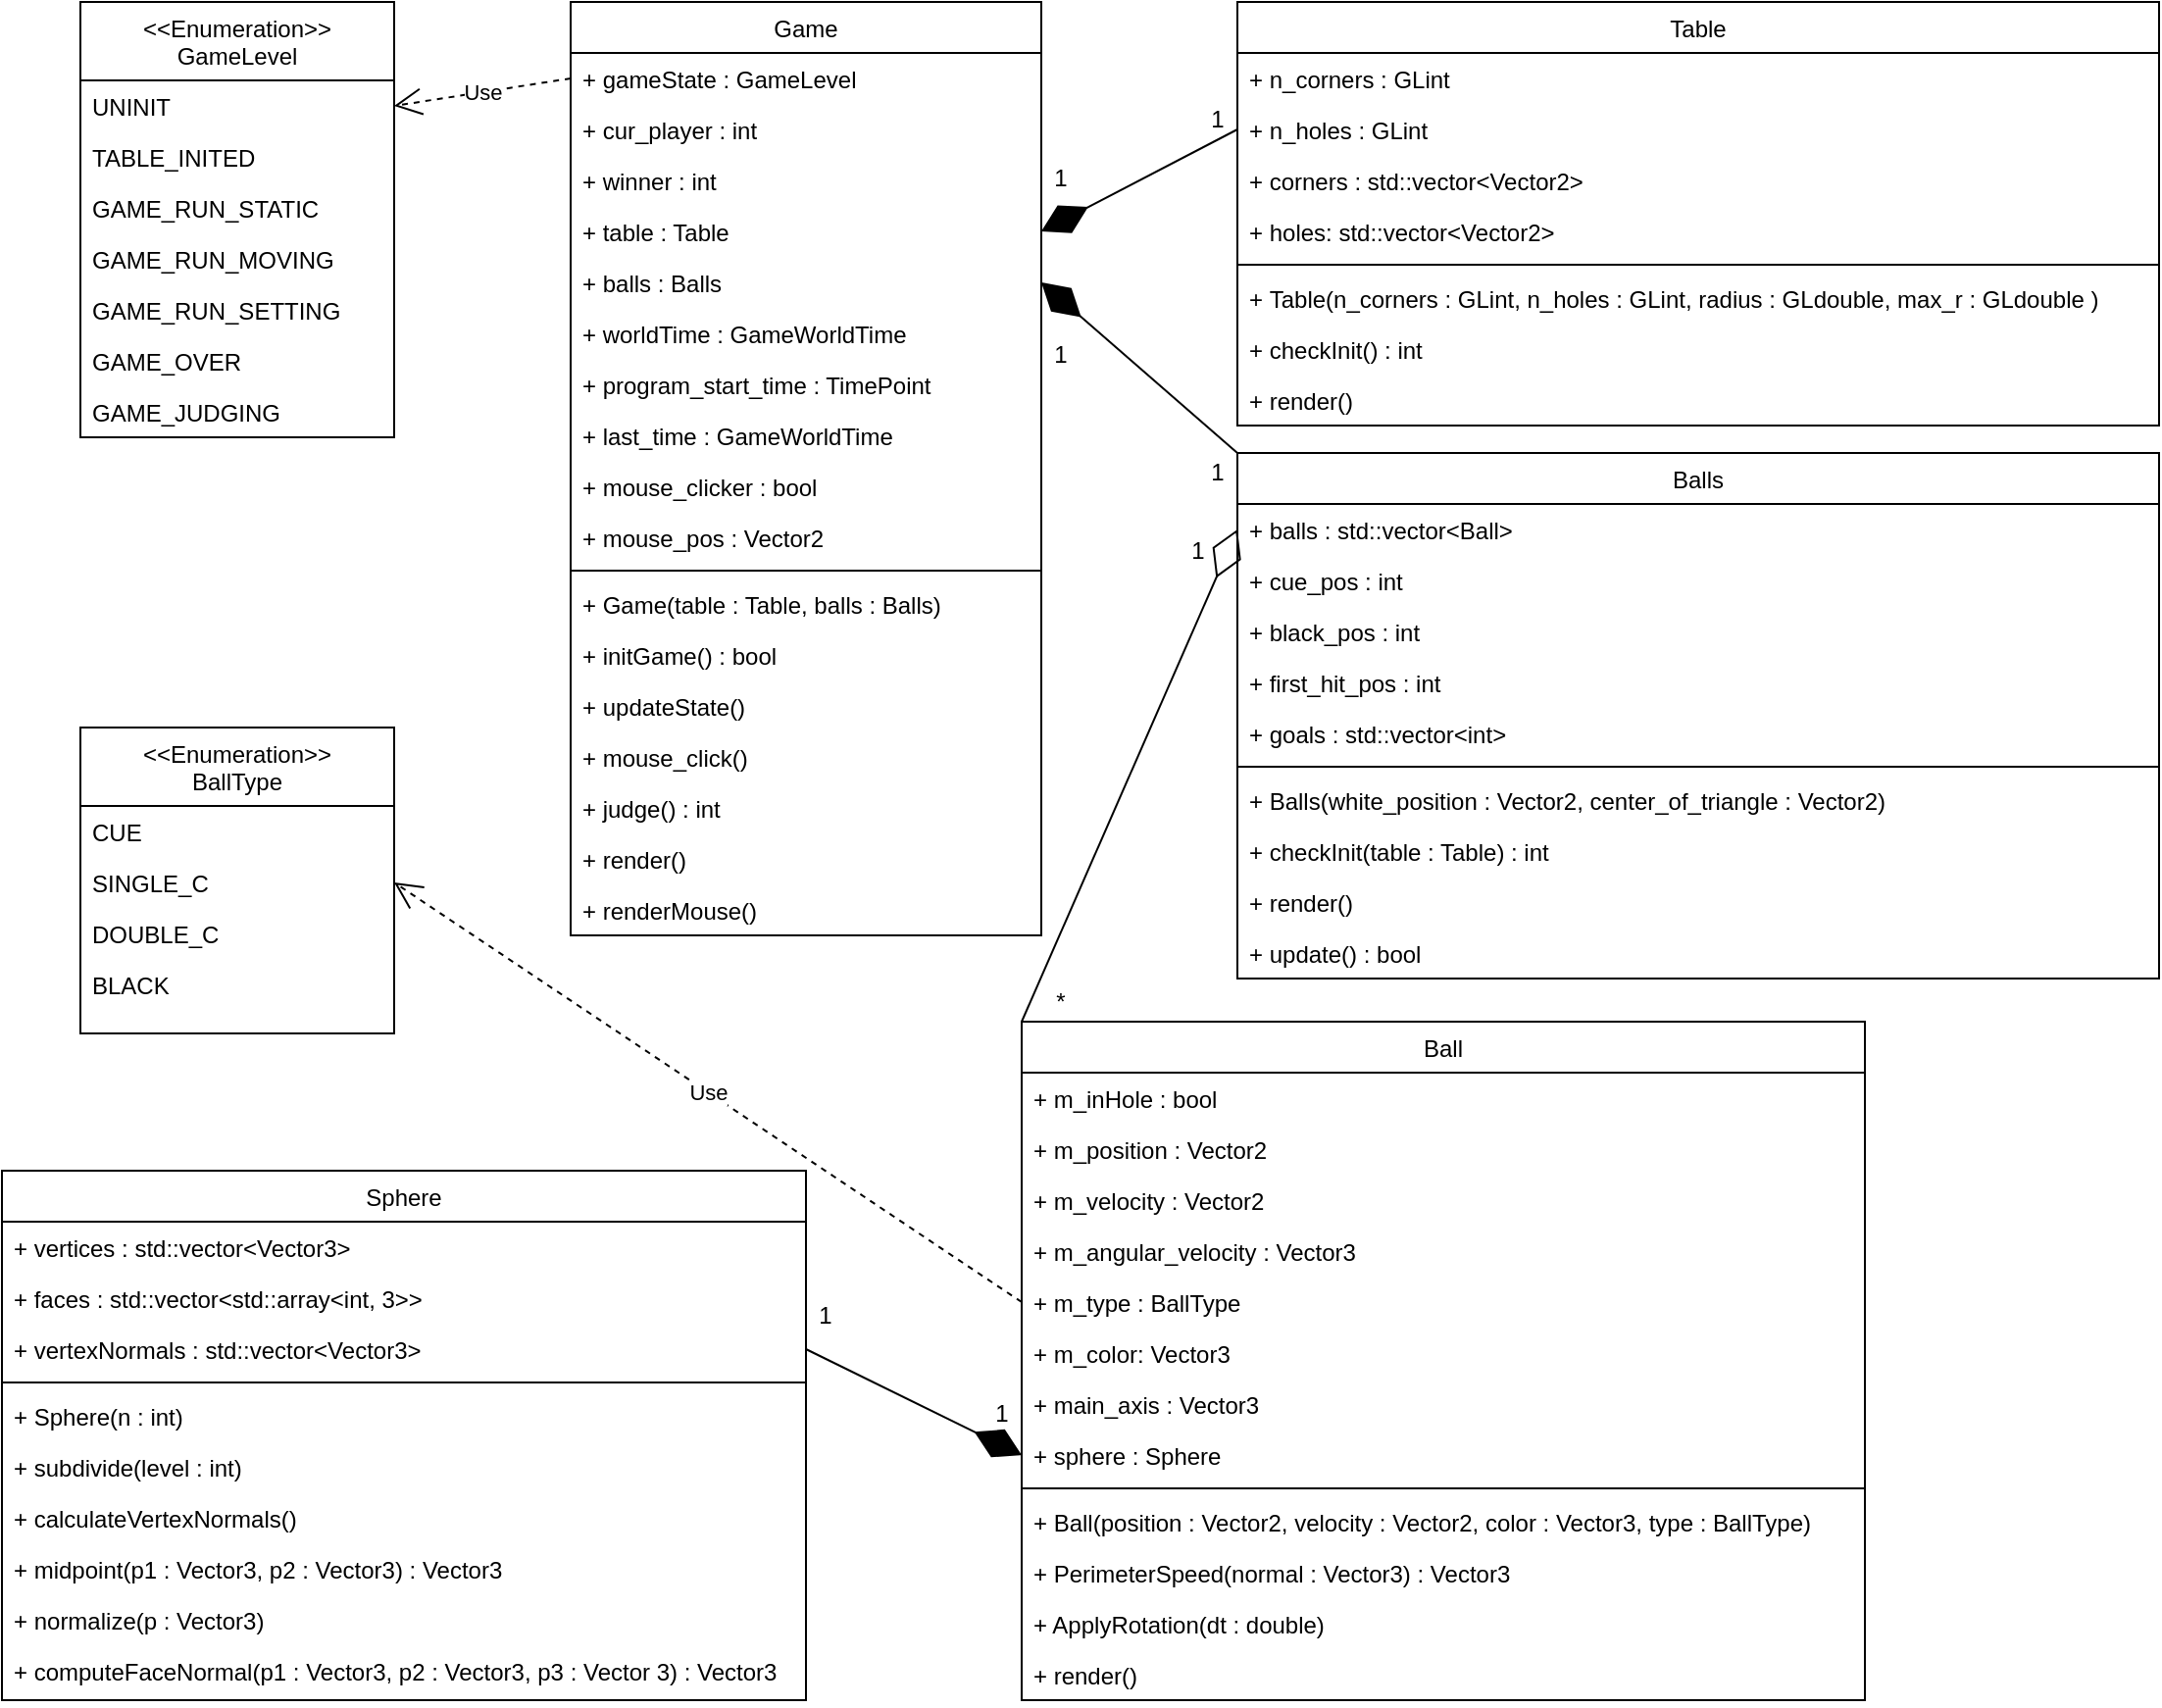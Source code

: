 <mxfile version="24.5.0" type="device">
  <diagram id="C5RBs43oDa-KdzZeNtuy" name="Page-1">
    <mxGraphModel dx="2201" dy="1014" grid="1" gridSize="10" guides="1" tooltips="1" connect="1" arrows="1" fold="1" page="1" pageScale="1" pageWidth="827" pageHeight="1169" math="0" shadow="0">
      <root>
        <mxCell id="WIyWlLk6GJQsqaUBKTNV-0" />
        <mxCell id="WIyWlLk6GJQsqaUBKTNV-1" parent="WIyWlLk6GJQsqaUBKTNV-0" />
        <mxCell id="zkfFHV4jXpPFQw0GAbJ--0" value="Game&#xa;" style="swimlane;fontStyle=0;align=center;verticalAlign=top;childLayout=stackLayout;horizontal=1;startSize=26;horizontalStack=0;resizeParent=1;resizeLast=0;collapsible=1;marginBottom=0;rounded=0;shadow=0;strokeWidth=1;" parent="WIyWlLk6GJQsqaUBKTNV-1" vertex="1">
          <mxGeometry x="270" y="120" width="240" height="476" as="geometry">
            <mxRectangle x="230" y="140" width="160" height="26" as="alternateBounds" />
          </mxGeometry>
        </mxCell>
        <mxCell id="zkfFHV4jXpPFQw0GAbJ--1" value="+ gameState : GameLevel" style="text;align=left;verticalAlign=top;spacingLeft=4;spacingRight=4;overflow=hidden;rotatable=0;points=[[0,0.5],[1,0.5]];portConstraint=eastwest;" parent="zkfFHV4jXpPFQw0GAbJ--0" vertex="1">
          <mxGeometry y="26" width="240" height="26" as="geometry" />
        </mxCell>
        <mxCell id="zkfFHV4jXpPFQw0GAbJ--2" value="+ cur_player : int" style="text;align=left;verticalAlign=top;spacingLeft=4;spacingRight=4;overflow=hidden;rotatable=0;points=[[0,0.5],[1,0.5]];portConstraint=eastwest;rounded=0;shadow=0;html=0;" parent="zkfFHV4jXpPFQw0GAbJ--0" vertex="1">
          <mxGeometry y="52" width="240" height="26" as="geometry" />
        </mxCell>
        <mxCell id="zkfFHV4jXpPFQw0GAbJ--3" value="+ winner : int" style="text;align=left;verticalAlign=top;spacingLeft=4;spacingRight=4;overflow=hidden;rotatable=0;points=[[0,0.5],[1,0.5]];portConstraint=eastwest;rounded=0;shadow=0;html=0;" parent="zkfFHV4jXpPFQw0GAbJ--0" vertex="1">
          <mxGeometry y="78" width="240" height="26" as="geometry" />
        </mxCell>
        <mxCell id="y6SRsqsE3hqU43LzUjNm-7" value="+ table : Table" style="text;align=left;verticalAlign=top;spacingLeft=4;spacingRight=4;overflow=hidden;rotatable=0;points=[[0,0.5],[1,0.5]];portConstraint=eastwest;rounded=0;shadow=0;html=0;" vertex="1" parent="zkfFHV4jXpPFQw0GAbJ--0">
          <mxGeometry y="104" width="240" height="26" as="geometry" />
        </mxCell>
        <mxCell id="y6SRsqsE3hqU43LzUjNm-8" value="+ balls : Balls" style="text;align=left;verticalAlign=top;spacingLeft=4;spacingRight=4;overflow=hidden;rotatable=0;points=[[0,0.5],[1,0.5]];portConstraint=eastwest;rounded=0;shadow=0;html=0;" vertex="1" parent="zkfFHV4jXpPFQw0GAbJ--0">
          <mxGeometry y="130" width="240" height="26" as="geometry" />
        </mxCell>
        <mxCell id="y6SRsqsE3hqU43LzUjNm-9" value="+ worldTime : GameWorldTime" style="text;align=left;verticalAlign=top;spacingLeft=4;spacingRight=4;overflow=hidden;rotatable=0;points=[[0,0.5],[1,0.5]];portConstraint=eastwest;rounded=0;shadow=0;html=0;" vertex="1" parent="zkfFHV4jXpPFQw0GAbJ--0">
          <mxGeometry y="156" width="240" height="26" as="geometry" />
        </mxCell>
        <mxCell id="y6SRsqsE3hqU43LzUjNm-10" value="+ program_start_time : TimePoint" style="text;align=left;verticalAlign=top;spacingLeft=4;spacingRight=4;overflow=hidden;rotatable=0;points=[[0,0.5],[1,0.5]];portConstraint=eastwest;rounded=0;shadow=0;html=0;" vertex="1" parent="zkfFHV4jXpPFQw0GAbJ--0">
          <mxGeometry y="182" width="240" height="26" as="geometry" />
        </mxCell>
        <mxCell id="y6SRsqsE3hqU43LzUjNm-11" value="+ last_time : GameWorldTime" style="text;align=left;verticalAlign=top;spacingLeft=4;spacingRight=4;overflow=hidden;rotatable=0;points=[[0,0.5],[1,0.5]];portConstraint=eastwest;rounded=0;shadow=0;html=0;" vertex="1" parent="zkfFHV4jXpPFQw0GAbJ--0">
          <mxGeometry y="208" width="240" height="26" as="geometry" />
        </mxCell>
        <mxCell id="y6SRsqsE3hqU43LzUjNm-17" value="+ mouse_clicker : bool" style="text;align=left;verticalAlign=top;spacingLeft=4;spacingRight=4;overflow=hidden;rotatable=0;points=[[0,0.5],[1,0.5]];portConstraint=eastwest;rounded=0;shadow=0;html=0;" vertex="1" parent="zkfFHV4jXpPFQw0GAbJ--0">
          <mxGeometry y="234" width="240" height="26" as="geometry" />
        </mxCell>
        <mxCell id="y6SRsqsE3hqU43LzUjNm-18" value="+ mouse_pos : Vector2" style="text;align=left;verticalAlign=top;spacingLeft=4;spacingRight=4;overflow=hidden;rotatable=0;points=[[0,0.5],[1,0.5]];portConstraint=eastwest;rounded=0;shadow=0;html=0;" vertex="1" parent="zkfFHV4jXpPFQw0GAbJ--0">
          <mxGeometry y="260" width="240" height="26" as="geometry" />
        </mxCell>
        <mxCell id="zkfFHV4jXpPFQw0GAbJ--4" value="" style="line;html=1;strokeWidth=1;align=left;verticalAlign=middle;spacingTop=-1;spacingLeft=3;spacingRight=3;rotatable=0;labelPosition=right;points=[];portConstraint=eastwest;" parent="zkfFHV4jXpPFQw0GAbJ--0" vertex="1">
          <mxGeometry y="286" width="240" height="8" as="geometry" />
        </mxCell>
        <mxCell id="zkfFHV4jXpPFQw0GAbJ--5" value="+ Game(table : Table, balls : Balls)" style="text;align=left;verticalAlign=top;spacingLeft=4;spacingRight=4;overflow=hidden;rotatable=0;points=[[0,0.5],[1,0.5]];portConstraint=eastwest;" parent="zkfFHV4jXpPFQw0GAbJ--0" vertex="1">
          <mxGeometry y="294" width="240" height="26" as="geometry" />
        </mxCell>
        <mxCell id="y6SRsqsE3hqU43LzUjNm-25" value="+ initGame() : bool" style="text;align=left;verticalAlign=top;spacingLeft=4;spacingRight=4;overflow=hidden;rotatable=0;points=[[0,0.5],[1,0.5]];portConstraint=eastwest;" vertex="1" parent="zkfFHV4jXpPFQw0GAbJ--0">
          <mxGeometry y="320" width="240" height="26" as="geometry" />
        </mxCell>
        <mxCell id="y6SRsqsE3hqU43LzUjNm-23" value="+ updateState()" style="text;align=left;verticalAlign=top;spacingLeft=4;spacingRight=4;overflow=hidden;rotatable=0;points=[[0,0.5],[1,0.5]];portConstraint=eastwest;" vertex="1" parent="zkfFHV4jXpPFQw0GAbJ--0">
          <mxGeometry y="346" width="240" height="26" as="geometry" />
        </mxCell>
        <mxCell id="y6SRsqsE3hqU43LzUjNm-24" value="+ mouse_click()" style="text;align=left;verticalAlign=top;spacingLeft=4;spacingRight=4;overflow=hidden;rotatable=0;points=[[0,0.5],[1,0.5]];portConstraint=eastwest;" vertex="1" parent="zkfFHV4jXpPFQw0GAbJ--0">
          <mxGeometry y="372" width="240" height="26" as="geometry" />
        </mxCell>
        <mxCell id="y6SRsqsE3hqU43LzUjNm-28" value="+ judge() : int" style="text;align=left;verticalAlign=top;spacingLeft=4;spacingRight=4;overflow=hidden;rotatable=0;points=[[0,0.5],[1,0.5]];portConstraint=eastwest;" vertex="1" parent="zkfFHV4jXpPFQw0GAbJ--0">
          <mxGeometry y="398" width="240" height="26" as="geometry" />
        </mxCell>
        <mxCell id="y6SRsqsE3hqU43LzUjNm-27" value="+ render()" style="text;align=left;verticalAlign=top;spacingLeft=4;spacingRight=4;overflow=hidden;rotatable=0;points=[[0,0.5],[1,0.5]];portConstraint=eastwest;" vertex="1" parent="zkfFHV4jXpPFQw0GAbJ--0">
          <mxGeometry y="424" width="240" height="26" as="geometry" />
        </mxCell>
        <mxCell id="y6SRsqsE3hqU43LzUjNm-26" value="+ renderMouse()" style="text;align=left;verticalAlign=top;spacingLeft=4;spacingRight=4;overflow=hidden;rotatable=0;points=[[0,0.5],[1,0.5]];portConstraint=eastwest;" vertex="1" parent="zkfFHV4jXpPFQw0GAbJ--0">
          <mxGeometry y="450" width="240" height="26" as="geometry" />
        </mxCell>
        <mxCell id="zkfFHV4jXpPFQw0GAbJ--17" value="Table" style="swimlane;fontStyle=0;align=center;verticalAlign=top;childLayout=stackLayout;horizontal=1;startSize=26;horizontalStack=0;resizeParent=1;resizeLast=0;collapsible=1;marginBottom=0;rounded=0;shadow=0;strokeWidth=1;" parent="WIyWlLk6GJQsqaUBKTNV-1" vertex="1">
          <mxGeometry x="610" y="120" width="470" height="216" as="geometry">
            <mxRectangle x="550" y="140" width="160" height="26" as="alternateBounds" />
          </mxGeometry>
        </mxCell>
        <mxCell id="zkfFHV4jXpPFQw0GAbJ--18" value="+ n_corners : GLint" style="text;align=left;verticalAlign=top;spacingLeft=4;spacingRight=4;overflow=hidden;rotatable=0;points=[[0,0.5],[1,0.5]];portConstraint=eastwest;" parent="zkfFHV4jXpPFQw0GAbJ--17" vertex="1">
          <mxGeometry y="26" width="470" height="26" as="geometry" />
        </mxCell>
        <mxCell id="zkfFHV4jXpPFQw0GAbJ--19" value="+ n_holes : GLint" style="text;align=left;verticalAlign=top;spacingLeft=4;spacingRight=4;overflow=hidden;rotatable=0;points=[[0,0.5],[1,0.5]];portConstraint=eastwest;rounded=0;shadow=0;html=0;" parent="zkfFHV4jXpPFQw0GAbJ--17" vertex="1">
          <mxGeometry y="52" width="470" height="26" as="geometry" />
        </mxCell>
        <mxCell id="zkfFHV4jXpPFQw0GAbJ--20" value="+ corners : std::vector&lt;Vector2&gt;" style="text;align=left;verticalAlign=top;spacingLeft=4;spacingRight=4;overflow=hidden;rotatable=0;points=[[0,0.5],[1,0.5]];portConstraint=eastwest;rounded=0;shadow=0;html=0;" parent="zkfFHV4jXpPFQw0GAbJ--17" vertex="1">
          <mxGeometry y="78" width="470" height="26" as="geometry" />
        </mxCell>
        <mxCell id="zkfFHV4jXpPFQw0GAbJ--21" value="+ holes: std::vector&lt;Vector2&gt;" style="text;align=left;verticalAlign=top;spacingLeft=4;spacingRight=4;overflow=hidden;rotatable=0;points=[[0,0.5],[1,0.5]];portConstraint=eastwest;rounded=0;shadow=0;html=0;" parent="zkfFHV4jXpPFQw0GAbJ--17" vertex="1">
          <mxGeometry y="104" width="470" height="26" as="geometry" />
        </mxCell>
        <mxCell id="zkfFHV4jXpPFQw0GAbJ--23" value="" style="line;html=1;strokeWidth=1;align=left;verticalAlign=middle;spacingTop=-1;spacingLeft=3;spacingRight=3;rotatable=0;labelPosition=right;points=[];portConstraint=eastwest;" parent="zkfFHV4jXpPFQw0GAbJ--17" vertex="1">
          <mxGeometry y="130" width="470" height="8" as="geometry" />
        </mxCell>
        <mxCell id="zkfFHV4jXpPFQw0GAbJ--24" value="+ Table(n_corners : GLint, n_holes : GLint, radius : GLdouble, max_r : GLdouble )" style="text;align=left;verticalAlign=top;spacingLeft=4;spacingRight=4;overflow=hidden;rotatable=0;points=[[0,0.5],[1,0.5]];portConstraint=eastwest;" parent="zkfFHV4jXpPFQw0GAbJ--17" vertex="1">
          <mxGeometry y="138" width="470" height="26" as="geometry" />
        </mxCell>
        <mxCell id="zkfFHV4jXpPFQw0GAbJ--25" value="+ checkInit() : int" style="text;align=left;verticalAlign=top;spacingLeft=4;spacingRight=4;overflow=hidden;rotatable=0;points=[[0,0.5],[1,0.5]];portConstraint=eastwest;" parent="zkfFHV4jXpPFQw0GAbJ--17" vertex="1">
          <mxGeometry y="164" width="470" height="26" as="geometry" />
        </mxCell>
        <mxCell id="y6SRsqsE3hqU43LzUjNm-38" value="+ render()" style="text;align=left;verticalAlign=top;spacingLeft=4;spacingRight=4;overflow=hidden;rotatable=0;points=[[0,0.5],[1,0.5]];portConstraint=eastwest;" vertex="1" parent="zkfFHV4jXpPFQw0GAbJ--17">
          <mxGeometry y="190" width="470" height="26" as="geometry" />
        </mxCell>
        <mxCell id="y6SRsqsE3hqU43LzUjNm-30" value="" style="endArrow=diamondThin;endFill=1;endSize=24;html=1;rounded=0;entryX=1;entryY=0.5;entryDx=0;entryDy=0;exitX=0;exitY=0.5;exitDx=0;exitDy=0;" edge="1" parent="WIyWlLk6GJQsqaUBKTNV-1" source="zkfFHV4jXpPFQw0GAbJ--19" target="y6SRsqsE3hqU43LzUjNm-7">
          <mxGeometry width="160" relative="1" as="geometry">
            <mxPoint x="440" y="390" as="sourcePoint" />
            <mxPoint x="600" y="390" as="targetPoint" />
          </mxGeometry>
        </mxCell>
        <mxCell id="y6SRsqsE3hqU43LzUjNm-31" value="1" style="text;strokeColor=none;align=center;fillColor=none;html=1;verticalAlign=middle;whiteSpace=wrap;rounded=0;" vertex="1" parent="WIyWlLk6GJQsqaUBKTNV-1">
          <mxGeometry x="510" y="200" width="20" height="20" as="geometry" />
        </mxCell>
        <mxCell id="y6SRsqsE3hqU43LzUjNm-34" value="1" style="text;strokeColor=none;align=center;fillColor=none;html=1;verticalAlign=middle;whiteSpace=wrap;rounded=0;" vertex="1" parent="WIyWlLk6GJQsqaUBKTNV-1">
          <mxGeometry x="590" y="350" width="20" height="20" as="geometry" />
        </mxCell>
        <mxCell id="y6SRsqsE3hqU43LzUjNm-39" value="Balls" style="swimlane;fontStyle=0;align=center;verticalAlign=top;childLayout=stackLayout;horizontal=1;startSize=26;horizontalStack=0;resizeParent=1;resizeLast=0;collapsible=1;marginBottom=0;rounded=0;shadow=0;strokeWidth=1;" vertex="1" parent="WIyWlLk6GJQsqaUBKTNV-1">
          <mxGeometry x="610" y="350" width="470" height="268" as="geometry">
            <mxRectangle x="550" y="140" width="160" height="26" as="alternateBounds" />
          </mxGeometry>
        </mxCell>
        <mxCell id="y6SRsqsE3hqU43LzUjNm-40" value="+ balls : std::vector&lt;Ball&gt;" style="text;align=left;verticalAlign=top;spacingLeft=4;spacingRight=4;overflow=hidden;rotatable=0;points=[[0,0.5],[1,0.5]];portConstraint=eastwest;" vertex="1" parent="y6SRsqsE3hqU43LzUjNm-39">
          <mxGeometry y="26" width="470" height="26" as="geometry" />
        </mxCell>
        <mxCell id="y6SRsqsE3hqU43LzUjNm-41" value="+ cue_pos : int" style="text;align=left;verticalAlign=top;spacingLeft=4;spacingRight=4;overflow=hidden;rotatable=0;points=[[0,0.5],[1,0.5]];portConstraint=eastwest;rounded=0;shadow=0;html=0;" vertex="1" parent="y6SRsqsE3hqU43LzUjNm-39">
          <mxGeometry y="52" width="470" height="26" as="geometry" />
        </mxCell>
        <mxCell id="y6SRsqsE3hqU43LzUjNm-42" value="+ black_pos : int" style="text;align=left;verticalAlign=top;spacingLeft=4;spacingRight=4;overflow=hidden;rotatable=0;points=[[0,0.5],[1,0.5]];portConstraint=eastwest;rounded=0;shadow=0;html=0;" vertex="1" parent="y6SRsqsE3hqU43LzUjNm-39">
          <mxGeometry y="78" width="470" height="26" as="geometry" />
        </mxCell>
        <mxCell id="y6SRsqsE3hqU43LzUjNm-43" value="+ first_hit_pos : int" style="text;align=left;verticalAlign=top;spacingLeft=4;spacingRight=4;overflow=hidden;rotatable=0;points=[[0,0.5],[1,0.5]];portConstraint=eastwest;rounded=0;shadow=0;html=0;" vertex="1" parent="y6SRsqsE3hqU43LzUjNm-39">
          <mxGeometry y="104" width="470" height="26" as="geometry" />
        </mxCell>
        <mxCell id="y6SRsqsE3hqU43LzUjNm-48" value="+ goals : std::vector&lt;int&gt;" style="text;align=left;verticalAlign=top;spacingLeft=4;spacingRight=4;overflow=hidden;rotatable=0;points=[[0,0.5],[1,0.5]];portConstraint=eastwest;rounded=0;shadow=0;html=0;" vertex="1" parent="y6SRsqsE3hqU43LzUjNm-39">
          <mxGeometry y="130" width="470" height="26" as="geometry" />
        </mxCell>
        <mxCell id="y6SRsqsE3hqU43LzUjNm-44" value="" style="line;html=1;strokeWidth=1;align=left;verticalAlign=middle;spacingTop=-1;spacingLeft=3;spacingRight=3;rotatable=0;labelPosition=right;points=[];portConstraint=eastwest;" vertex="1" parent="y6SRsqsE3hqU43LzUjNm-39">
          <mxGeometry y="156" width="470" height="8" as="geometry" />
        </mxCell>
        <mxCell id="y6SRsqsE3hqU43LzUjNm-45" value="+ Balls(white_position : Vector2, center_of_triangle : Vector2)" style="text;align=left;verticalAlign=top;spacingLeft=4;spacingRight=4;overflow=hidden;rotatable=0;points=[[0,0.5],[1,0.5]];portConstraint=eastwest;" vertex="1" parent="y6SRsqsE3hqU43LzUjNm-39">
          <mxGeometry y="164" width="470" height="26" as="geometry" />
        </mxCell>
        <mxCell id="y6SRsqsE3hqU43LzUjNm-46" value="+ checkInit(table : Table) : int" style="text;align=left;verticalAlign=top;spacingLeft=4;spacingRight=4;overflow=hidden;rotatable=0;points=[[0,0.5],[1,0.5]];portConstraint=eastwest;" vertex="1" parent="y6SRsqsE3hqU43LzUjNm-39">
          <mxGeometry y="190" width="470" height="26" as="geometry" />
        </mxCell>
        <mxCell id="y6SRsqsE3hqU43LzUjNm-49" value="+ render()" style="text;align=left;verticalAlign=top;spacingLeft=4;spacingRight=4;overflow=hidden;rotatable=0;points=[[0,0.5],[1,0.5]];portConstraint=eastwest;" vertex="1" parent="y6SRsqsE3hqU43LzUjNm-39">
          <mxGeometry y="216" width="470" height="26" as="geometry" />
        </mxCell>
        <mxCell id="y6SRsqsE3hqU43LzUjNm-47" value="+ update() : bool" style="text;align=left;verticalAlign=top;spacingLeft=4;spacingRight=4;overflow=hidden;rotatable=0;points=[[0,0.5],[1,0.5]];portConstraint=eastwest;" vertex="1" parent="y6SRsqsE3hqU43LzUjNm-39">
          <mxGeometry y="242" width="470" height="26" as="geometry" />
        </mxCell>
        <mxCell id="y6SRsqsE3hqU43LzUjNm-50" value="" style="endArrow=diamondThin;endFill=1;endSize=24;html=1;rounded=0;entryX=1;entryY=0.5;entryDx=0;entryDy=0;exitX=0;exitY=0;exitDx=0;exitDy=0;" edge="1" parent="WIyWlLk6GJQsqaUBKTNV-1" source="y6SRsqsE3hqU43LzUjNm-39" target="y6SRsqsE3hqU43LzUjNm-8">
          <mxGeometry width="160" relative="1" as="geometry">
            <mxPoint x="600" y="556" as="sourcePoint" />
            <mxPoint x="460" y="540" as="targetPoint" />
          </mxGeometry>
        </mxCell>
        <mxCell id="y6SRsqsE3hqU43LzUjNm-51" value="1" style="text;strokeColor=none;align=center;fillColor=none;html=1;verticalAlign=middle;whiteSpace=wrap;rounded=0;" vertex="1" parent="WIyWlLk6GJQsqaUBKTNV-1">
          <mxGeometry x="510" y="290" width="20" height="20" as="geometry" />
        </mxCell>
        <mxCell id="y6SRsqsE3hqU43LzUjNm-53" value="1" style="text;strokeColor=none;align=center;fillColor=none;html=1;verticalAlign=middle;whiteSpace=wrap;rounded=0;" vertex="1" parent="WIyWlLk6GJQsqaUBKTNV-1">
          <mxGeometry x="590" y="170" width="20" height="20" as="geometry" />
        </mxCell>
        <mxCell id="y6SRsqsE3hqU43LzUjNm-54" value="Ball" style="swimlane;fontStyle=0;align=center;verticalAlign=top;childLayout=stackLayout;horizontal=1;startSize=26;horizontalStack=0;resizeParent=1;resizeLast=0;collapsible=1;marginBottom=0;rounded=0;shadow=0;strokeWidth=1;" vertex="1" parent="WIyWlLk6GJQsqaUBKTNV-1">
          <mxGeometry x="500" y="640" width="430" height="346" as="geometry">
            <mxRectangle x="550" y="140" width="160" height="26" as="alternateBounds" />
          </mxGeometry>
        </mxCell>
        <mxCell id="y6SRsqsE3hqU43LzUjNm-55" value="+ m_inHole : bool" style="text;align=left;verticalAlign=top;spacingLeft=4;spacingRight=4;overflow=hidden;rotatable=0;points=[[0,0.5],[1,0.5]];portConstraint=eastwest;" vertex="1" parent="y6SRsqsE3hqU43LzUjNm-54">
          <mxGeometry y="26" width="430" height="26" as="geometry" />
        </mxCell>
        <mxCell id="y6SRsqsE3hqU43LzUjNm-56" value="+ m_position : Vector2" style="text;align=left;verticalAlign=top;spacingLeft=4;spacingRight=4;overflow=hidden;rotatable=0;points=[[0,0.5],[1,0.5]];portConstraint=eastwest;rounded=0;shadow=0;html=0;" vertex="1" parent="y6SRsqsE3hqU43LzUjNm-54">
          <mxGeometry y="52" width="430" height="26" as="geometry" />
        </mxCell>
        <mxCell id="y6SRsqsE3hqU43LzUjNm-57" value="+ m_velocity : Vector2" style="text;align=left;verticalAlign=top;spacingLeft=4;spacingRight=4;overflow=hidden;rotatable=0;points=[[0,0.5],[1,0.5]];portConstraint=eastwest;rounded=0;shadow=0;html=0;" vertex="1" parent="y6SRsqsE3hqU43LzUjNm-54">
          <mxGeometry y="78" width="430" height="26" as="geometry" />
        </mxCell>
        <mxCell id="y6SRsqsE3hqU43LzUjNm-58" value="+ m_angular_velocity : Vector3" style="text;align=left;verticalAlign=top;spacingLeft=4;spacingRight=4;overflow=hidden;rotatable=0;points=[[0,0.5],[1,0.5]];portConstraint=eastwest;rounded=0;shadow=0;html=0;" vertex="1" parent="y6SRsqsE3hqU43LzUjNm-54">
          <mxGeometry y="104" width="430" height="26" as="geometry" />
        </mxCell>
        <mxCell id="y6SRsqsE3hqU43LzUjNm-59" value="+ m_type : BallType" style="text;align=left;verticalAlign=top;spacingLeft=4;spacingRight=4;overflow=hidden;rotatable=0;points=[[0,0.5],[1,0.5]];portConstraint=eastwest;rounded=0;shadow=0;html=0;" vertex="1" parent="y6SRsqsE3hqU43LzUjNm-54">
          <mxGeometry y="130" width="430" height="26" as="geometry" />
        </mxCell>
        <mxCell id="y6SRsqsE3hqU43LzUjNm-74" value="+ m_color: Vector3" style="text;align=left;verticalAlign=top;spacingLeft=4;spacingRight=4;overflow=hidden;rotatable=0;points=[[0,0.5],[1,0.5]];portConstraint=eastwest;rounded=0;shadow=0;html=0;" vertex="1" parent="y6SRsqsE3hqU43LzUjNm-54">
          <mxGeometry y="156" width="430" height="26" as="geometry" />
        </mxCell>
        <mxCell id="y6SRsqsE3hqU43LzUjNm-75" value="+ main_axis : Vector3" style="text;align=left;verticalAlign=top;spacingLeft=4;spacingRight=4;overflow=hidden;rotatable=0;points=[[0,0.5],[1,0.5]];portConstraint=eastwest;rounded=0;shadow=0;html=0;" vertex="1" parent="y6SRsqsE3hqU43LzUjNm-54">
          <mxGeometry y="182" width="430" height="26" as="geometry" />
        </mxCell>
        <mxCell id="y6SRsqsE3hqU43LzUjNm-76" value="+ sphere : Sphere" style="text;align=left;verticalAlign=top;spacingLeft=4;spacingRight=4;overflow=hidden;rotatable=0;points=[[0,0.5],[1,0.5]];portConstraint=eastwest;rounded=0;shadow=0;html=0;" vertex="1" parent="y6SRsqsE3hqU43LzUjNm-54">
          <mxGeometry y="208" width="430" height="26" as="geometry" />
        </mxCell>
        <mxCell id="y6SRsqsE3hqU43LzUjNm-60" value="" style="line;html=1;strokeWidth=1;align=left;verticalAlign=middle;spacingTop=-1;spacingLeft=3;spacingRight=3;rotatable=0;labelPosition=right;points=[];portConstraint=eastwest;" vertex="1" parent="y6SRsqsE3hqU43LzUjNm-54">
          <mxGeometry y="234" width="430" height="8" as="geometry" />
        </mxCell>
        <mxCell id="y6SRsqsE3hqU43LzUjNm-61" value="+ Ball(position : Vector2, velocity : Vector2, color : Vector3, type : BallType)" style="text;align=left;verticalAlign=top;spacingLeft=4;spacingRight=4;overflow=hidden;rotatable=0;points=[[0,0.5],[1,0.5]];portConstraint=eastwest;" vertex="1" parent="y6SRsqsE3hqU43LzUjNm-54">
          <mxGeometry y="242" width="430" height="26" as="geometry" />
        </mxCell>
        <mxCell id="y6SRsqsE3hqU43LzUjNm-62" value="+ PerimeterSpeed(normal : Vector3) : Vector3" style="text;align=left;verticalAlign=top;spacingLeft=4;spacingRight=4;overflow=hidden;rotatable=0;points=[[0,0.5],[1,0.5]];portConstraint=eastwest;" vertex="1" parent="y6SRsqsE3hqU43LzUjNm-54">
          <mxGeometry y="268" width="430" height="26" as="geometry" />
        </mxCell>
        <mxCell id="y6SRsqsE3hqU43LzUjNm-63" value="+ ApplyRotation(dt : double)" style="text;align=left;verticalAlign=top;spacingLeft=4;spacingRight=4;overflow=hidden;rotatable=0;points=[[0,0.5],[1,0.5]];portConstraint=eastwest;" vertex="1" parent="y6SRsqsE3hqU43LzUjNm-54">
          <mxGeometry y="294" width="430" height="26" as="geometry" />
        </mxCell>
        <mxCell id="y6SRsqsE3hqU43LzUjNm-64" value="+ render()" style="text;align=left;verticalAlign=top;spacingLeft=4;spacingRight=4;overflow=hidden;rotatable=0;points=[[0,0.5],[1,0.5]];portConstraint=eastwest;" vertex="1" parent="y6SRsqsE3hqU43LzUjNm-54">
          <mxGeometry y="320" width="430" height="26" as="geometry" />
        </mxCell>
        <mxCell id="y6SRsqsE3hqU43LzUjNm-65" value="&lt;&lt;Enumeration&gt;&gt;&#xa;BallType" style="swimlane;fontStyle=0;align=center;verticalAlign=top;childLayout=stackLayout;horizontal=1;startSize=40;horizontalStack=0;resizeParent=1;resizeLast=0;collapsible=1;marginBottom=0;rounded=0;shadow=0;strokeWidth=1;" vertex="1" parent="WIyWlLk6GJQsqaUBKTNV-1">
          <mxGeometry x="20" y="490" width="160" height="156" as="geometry">
            <mxRectangle x="130" y="380" width="160" height="26" as="alternateBounds" />
          </mxGeometry>
        </mxCell>
        <mxCell id="y6SRsqsE3hqU43LzUjNm-66" value="CUE" style="text;align=left;verticalAlign=top;spacingLeft=4;spacingRight=4;overflow=hidden;rotatable=0;points=[[0,0.5],[1,0.5]];portConstraint=eastwest;" vertex="1" parent="y6SRsqsE3hqU43LzUjNm-65">
          <mxGeometry y="40" width="160" height="26" as="geometry" />
        </mxCell>
        <mxCell id="y6SRsqsE3hqU43LzUjNm-67" value="SINGLE_C" style="text;align=left;verticalAlign=top;spacingLeft=4;spacingRight=4;overflow=hidden;rotatable=0;points=[[0,0.5],[1,0.5]];portConstraint=eastwest;rounded=0;shadow=0;html=0;" vertex="1" parent="y6SRsqsE3hqU43LzUjNm-65">
          <mxGeometry y="66" width="160" height="26" as="geometry" />
        </mxCell>
        <mxCell id="y6SRsqsE3hqU43LzUjNm-72" value="DOUBLE_C" style="text;align=left;verticalAlign=top;spacingLeft=4;spacingRight=4;overflow=hidden;rotatable=0;points=[[0,0.5],[1,0.5]];portConstraint=eastwest;rounded=0;shadow=0;html=0;" vertex="1" parent="y6SRsqsE3hqU43LzUjNm-65">
          <mxGeometry y="92" width="160" height="26" as="geometry" />
        </mxCell>
        <mxCell id="y6SRsqsE3hqU43LzUjNm-73" value="BLACK" style="text;align=left;verticalAlign=top;spacingLeft=4;spacingRight=4;overflow=hidden;rotatable=0;points=[[0,0.5],[1,0.5]];portConstraint=eastwest;rounded=0;shadow=0;html=0;" vertex="1" parent="y6SRsqsE3hqU43LzUjNm-65">
          <mxGeometry y="118" width="160" height="26" as="geometry" />
        </mxCell>
        <mxCell id="y6SRsqsE3hqU43LzUjNm-71" value="Use" style="endArrow=open;endSize=12;dashed=1;html=1;rounded=0;exitX=0;exitY=0.5;exitDx=0;exitDy=0;entryX=1;entryY=0.5;entryDx=0;entryDy=0;" edge="1" parent="WIyWlLk6GJQsqaUBKTNV-1" source="y6SRsqsE3hqU43LzUjNm-59" target="y6SRsqsE3hqU43LzUjNm-67">
          <mxGeometry width="160" relative="1" as="geometry">
            <mxPoint x="1020" y="550" as="sourcePoint" />
            <mxPoint x="1180" y="550" as="targetPoint" />
          </mxGeometry>
        </mxCell>
        <mxCell id="y6SRsqsE3hqU43LzUjNm-82" value="Sphere" style="swimlane;fontStyle=0;align=center;verticalAlign=top;childLayout=stackLayout;horizontal=1;startSize=26;horizontalStack=0;resizeParent=1;resizeLast=0;collapsible=1;marginBottom=0;rounded=0;shadow=0;strokeWidth=1;" vertex="1" parent="WIyWlLk6GJQsqaUBKTNV-1">
          <mxGeometry x="-20" y="716" width="410" height="270" as="geometry">
            <mxRectangle x="130" y="380" width="160" height="26" as="alternateBounds" />
          </mxGeometry>
        </mxCell>
        <mxCell id="y6SRsqsE3hqU43LzUjNm-83" value="+ vertices : std::vector&lt;Vector3&gt;" style="text;align=left;verticalAlign=top;spacingLeft=4;spacingRight=4;overflow=hidden;rotatable=0;points=[[0,0.5],[1,0.5]];portConstraint=eastwest;" vertex="1" parent="y6SRsqsE3hqU43LzUjNm-82">
          <mxGeometry y="26" width="410" height="26" as="geometry" />
        </mxCell>
        <mxCell id="y6SRsqsE3hqU43LzUjNm-84" value="+ faces : std::vector&lt;std::array&lt;int, 3&gt;&gt;" style="text;align=left;verticalAlign=top;spacingLeft=4;spacingRight=4;overflow=hidden;rotatable=0;points=[[0,0.5],[1,0.5]];portConstraint=eastwest;rounded=0;shadow=0;html=0;" vertex="1" parent="y6SRsqsE3hqU43LzUjNm-82">
          <mxGeometry y="52" width="410" height="26" as="geometry" />
        </mxCell>
        <mxCell id="y6SRsqsE3hqU43LzUjNm-88" value="+ vertexNormals : std::vector&lt;Vector3&gt;" style="text;align=left;verticalAlign=top;spacingLeft=4;spacingRight=4;overflow=hidden;rotatable=0;points=[[0,0.5],[1,0.5]];portConstraint=eastwest;rounded=0;shadow=0;html=0;" vertex="1" parent="y6SRsqsE3hqU43LzUjNm-82">
          <mxGeometry y="78" width="410" height="26" as="geometry" />
        </mxCell>
        <mxCell id="y6SRsqsE3hqU43LzUjNm-85" value="" style="line;html=1;strokeWidth=1;align=left;verticalAlign=middle;spacingTop=-1;spacingLeft=3;spacingRight=3;rotatable=0;labelPosition=right;points=[];portConstraint=eastwest;" vertex="1" parent="y6SRsqsE3hqU43LzUjNm-82">
          <mxGeometry y="104" width="410" height="8" as="geometry" />
        </mxCell>
        <mxCell id="y6SRsqsE3hqU43LzUjNm-87" value="+ Sphere(n : int)" style="text;align=left;verticalAlign=top;spacingLeft=4;spacingRight=4;overflow=hidden;rotatable=0;points=[[0,0.5],[1,0.5]];portConstraint=eastwest;" vertex="1" parent="y6SRsqsE3hqU43LzUjNm-82">
          <mxGeometry y="112" width="410" height="26" as="geometry" />
        </mxCell>
        <mxCell id="y6SRsqsE3hqU43LzUjNm-90" value="+ subdivide(level : int)" style="text;align=left;verticalAlign=top;spacingLeft=4;spacingRight=4;overflow=hidden;rotatable=0;points=[[0,0.5],[1,0.5]];portConstraint=eastwest;" vertex="1" parent="y6SRsqsE3hqU43LzUjNm-82">
          <mxGeometry y="138" width="410" height="26" as="geometry" />
        </mxCell>
        <mxCell id="y6SRsqsE3hqU43LzUjNm-91" value="+ calculateVertexNormals()" style="text;align=left;verticalAlign=top;spacingLeft=4;spacingRight=4;overflow=hidden;rotatable=0;points=[[0,0.5],[1,0.5]];portConstraint=eastwest;" vertex="1" parent="y6SRsqsE3hqU43LzUjNm-82">
          <mxGeometry y="164" width="410" height="26" as="geometry" />
        </mxCell>
        <mxCell id="y6SRsqsE3hqU43LzUjNm-92" value="+ midpoint(p1 : Vector3, p2 : Vector3) : Vector3" style="text;align=left;verticalAlign=top;spacingLeft=4;spacingRight=4;overflow=hidden;rotatable=0;points=[[0,0.5],[1,0.5]];portConstraint=eastwest;" vertex="1" parent="y6SRsqsE3hqU43LzUjNm-82">
          <mxGeometry y="190" width="410" height="26" as="geometry" />
        </mxCell>
        <mxCell id="y6SRsqsE3hqU43LzUjNm-93" value="+ normalize(p : Vector3)" style="text;align=left;verticalAlign=top;spacingLeft=4;spacingRight=4;overflow=hidden;rotatable=0;points=[[0,0.5],[1,0.5]];portConstraint=eastwest;" vertex="1" parent="y6SRsqsE3hqU43LzUjNm-82">
          <mxGeometry y="216" width="410" height="26" as="geometry" />
        </mxCell>
        <mxCell id="y6SRsqsE3hqU43LzUjNm-94" value="+ computeFaceNormal(p1 : Vector3, p2 : Vector3, p3 : Vector 3) : Vector3" style="text;align=left;verticalAlign=top;spacingLeft=4;spacingRight=4;overflow=hidden;rotatable=0;points=[[0,0.5],[1,0.5]];portConstraint=eastwest;" vertex="1" parent="y6SRsqsE3hqU43LzUjNm-82">
          <mxGeometry y="242" width="410" height="26" as="geometry" />
        </mxCell>
        <mxCell id="y6SRsqsE3hqU43LzUjNm-97" value="1" style="text;strokeColor=none;align=center;fillColor=none;html=1;verticalAlign=middle;whiteSpace=wrap;rounded=0;" vertex="1" parent="WIyWlLk6GJQsqaUBKTNV-1">
          <mxGeometry x="480" y="830" width="20" height="20" as="geometry" />
        </mxCell>
        <mxCell id="y6SRsqsE3hqU43LzUjNm-98" value="" style="endArrow=diamondThin;endFill=1;endSize=24;html=1;rounded=0;exitX=1;exitY=0.5;exitDx=0;exitDy=0;entryX=0;entryY=0.5;entryDx=0;entryDy=0;" edge="1" parent="WIyWlLk6GJQsqaUBKTNV-1" source="y6SRsqsE3hqU43LzUjNm-88" target="y6SRsqsE3hqU43LzUjNm-76">
          <mxGeometry width="160" relative="1" as="geometry">
            <mxPoint x="1290" y="892" as="sourcePoint" />
            <mxPoint x="610" y="861" as="targetPoint" />
          </mxGeometry>
        </mxCell>
        <mxCell id="y6SRsqsE3hqU43LzUjNm-99" value="1" style="text;strokeColor=none;align=center;fillColor=none;html=1;verticalAlign=middle;whiteSpace=wrap;rounded=0;" vertex="1" parent="WIyWlLk6GJQsqaUBKTNV-1">
          <mxGeometry x="390" y="780" width="20" height="20" as="geometry" />
        </mxCell>
        <mxCell id="y6SRsqsE3hqU43LzUjNm-100" value="&lt;&lt;Enumeration&gt;&gt;&#xa;GameLevel" style="swimlane;fontStyle=0;align=center;verticalAlign=top;childLayout=stackLayout;horizontal=1;startSize=40;horizontalStack=0;resizeParent=1;resizeLast=0;collapsible=1;marginBottom=0;rounded=0;shadow=0;strokeWidth=1;" vertex="1" parent="WIyWlLk6GJQsqaUBKTNV-1">
          <mxGeometry x="20" y="120" width="160" height="222" as="geometry">
            <mxRectangle x="130" y="380" width="160" height="26" as="alternateBounds" />
          </mxGeometry>
        </mxCell>
        <mxCell id="y6SRsqsE3hqU43LzUjNm-101" value="UNINIT" style="text;align=left;verticalAlign=top;spacingLeft=4;spacingRight=4;overflow=hidden;rotatable=0;points=[[0,0.5],[1,0.5]];portConstraint=eastwest;" vertex="1" parent="y6SRsqsE3hqU43LzUjNm-100">
          <mxGeometry y="40" width="160" height="26" as="geometry" />
        </mxCell>
        <mxCell id="y6SRsqsE3hqU43LzUjNm-102" value="TABLE_INITED" style="text;align=left;verticalAlign=top;spacingLeft=4;spacingRight=4;overflow=hidden;rotatable=0;points=[[0,0.5],[1,0.5]];portConstraint=eastwest;rounded=0;shadow=0;html=0;" vertex="1" parent="y6SRsqsE3hqU43LzUjNm-100">
          <mxGeometry y="66" width="160" height="26" as="geometry" />
        </mxCell>
        <mxCell id="y6SRsqsE3hqU43LzUjNm-103" value="GAME_RUN_STATIC" style="text;align=left;verticalAlign=top;spacingLeft=4;spacingRight=4;overflow=hidden;rotatable=0;points=[[0,0.5],[1,0.5]];portConstraint=eastwest;rounded=0;shadow=0;html=0;" vertex="1" parent="y6SRsqsE3hqU43LzUjNm-100">
          <mxGeometry y="92" width="160" height="26" as="geometry" />
        </mxCell>
        <mxCell id="y6SRsqsE3hqU43LzUjNm-104" value="GAME_RUN_MOVING" style="text;align=left;verticalAlign=top;spacingLeft=4;spacingRight=4;overflow=hidden;rotatable=0;points=[[0,0.5],[1,0.5]];portConstraint=eastwest;rounded=0;shadow=0;html=0;" vertex="1" parent="y6SRsqsE3hqU43LzUjNm-100">
          <mxGeometry y="118" width="160" height="26" as="geometry" />
        </mxCell>
        <mxCell id="y6SRsqsE3hqU43LzUjNm-106" value="GAME_RUN_SETTING" style="text;align=left;verticalAlign=top;spacingLeft=4;spacingRight=4;overflow=hidden;rotatable=0;points=[[0,0.5],[1,0.5]];portConstraint=eastwest;rounded=0;shadow=0;html=0;" vertex="1" parent="y6SRsqsE3hqU43LzUjNm-100">
          <mxGeometry y="144" width="160" height="26" as="geometry" />
        </mxCell>
        <mxCell id="y6SRsqsE3hqU43LzUjNm-107" value="GAME_OVER" style="text;align=left;verticalAlign=top;spacingLeft=4;spacingRight=4;overflow=hidden;rotatable=0;points=[[0,0.5],[1,0.5]];portConstraint=eastwest;rounded=0;shadow=0;html=0;" vertex="1" parent="y6SRsqsE3hqU43LzUjNm-100">
          <mxGeometry y="170" width="160" height="26" as="geometry" />
        </mxCell>
        <mxCell id="y6SRsqsE3hqU43LzUjNm-108" value="GAME_JUDGING" style="text;align=left;verticalAlign=top;spacingLeft=4;spacingRight=4;overflow=hidden;rotatable=0;points=[[0,0.5],[1,0.5]];portConstraint=eastwest;rounded=0;shadow=0;html=0;" vertex="1" parent="y6SRsqsE3hqU43LzUjNm-100">
          <mxGeometry y="196" width="160" height="26" as="geometry" />
        </mxCell>
        <mxCell id="y6SRsqsE3hqU43LzUjNm-105" value="Use" style="endArrow=open;endSize=12;dashed=1;html=1;rounded=0;exitX=0;exitY=0.5;exitDx=0;exitDy=0;entryX=1;entryY=0.5;entryDx=0;entryDy=0;" edge="1" parent="WIyWlLk6GJQsqaUBKTNV-1" source="zkfFHV4jXpPFQw0GAbJ--1" target="y6SRsqsE3hqU43LzUjNm-101">
          <mxGeometry width="160" relative="1" as="geometry">
            <mxPoint x="210" y="180" as="sourcePoint" />
            <mxPoint x="230" y="120" as="targetPoint" />
          </mxGeometry>
        </mxCell>
        <mxCell id="y6SRsqsE3hqU43LzUjNm-109" value="" style="endArrow=diamondThin;endFill=0;endSize=24;html=1;rounded=0;entryX=0;entryY=0.5;entryDx=0;entryDy=0;exitX=0;exitY=0;exitDx=0;exitDy=0;" edge="1" parent="WIyWlLk6GJQsqaUBKTNV-1" source="y6SRsqsE3hqU43LzUjNm-54" target="y6SRsqsE3hqU43LzUjNm-40">
          <mxGeometry width="160" relative="1" as="geometry">
            <mxPoint x="550" y="690" as="sourcePoint" />
            <mxPoint x="710" y="690" as="targetPoint" />
          </mxGeometry>
        </mxCell>
        <mxCell id="y6SRsqsE3hqU43LzUjNm-112" value="1" style="text;strokeColor=none;align=center;fillColor=none;html=1;verticalAlign=middle;whiteSpace=wrap;rounded=0;" vertex="1" parent="WIyWlLk6GJQsqaUBKTNV-1">
          <mxGeometry x="580" y="390" width="20" height="20" as="geometry" />
        </mxCell>
        <mxCell id="y6SRsqsE3hqU43LzUjNm-113" value="*" style="text;strokeColor=none;align=center;fillColor=none;html=1;verticalAlign=middle;whiteSpace=wrap;rounded=0;" vertex="1" parent="WIyWlLk6GJQsqaUBKTNV-1">
          <mxGeometry x="510" y="620" width="20" height="20" as="geometry" />
        </mxCell>
      </root>
    </mxGraphModel>
  </diagram>
</mxfile>
